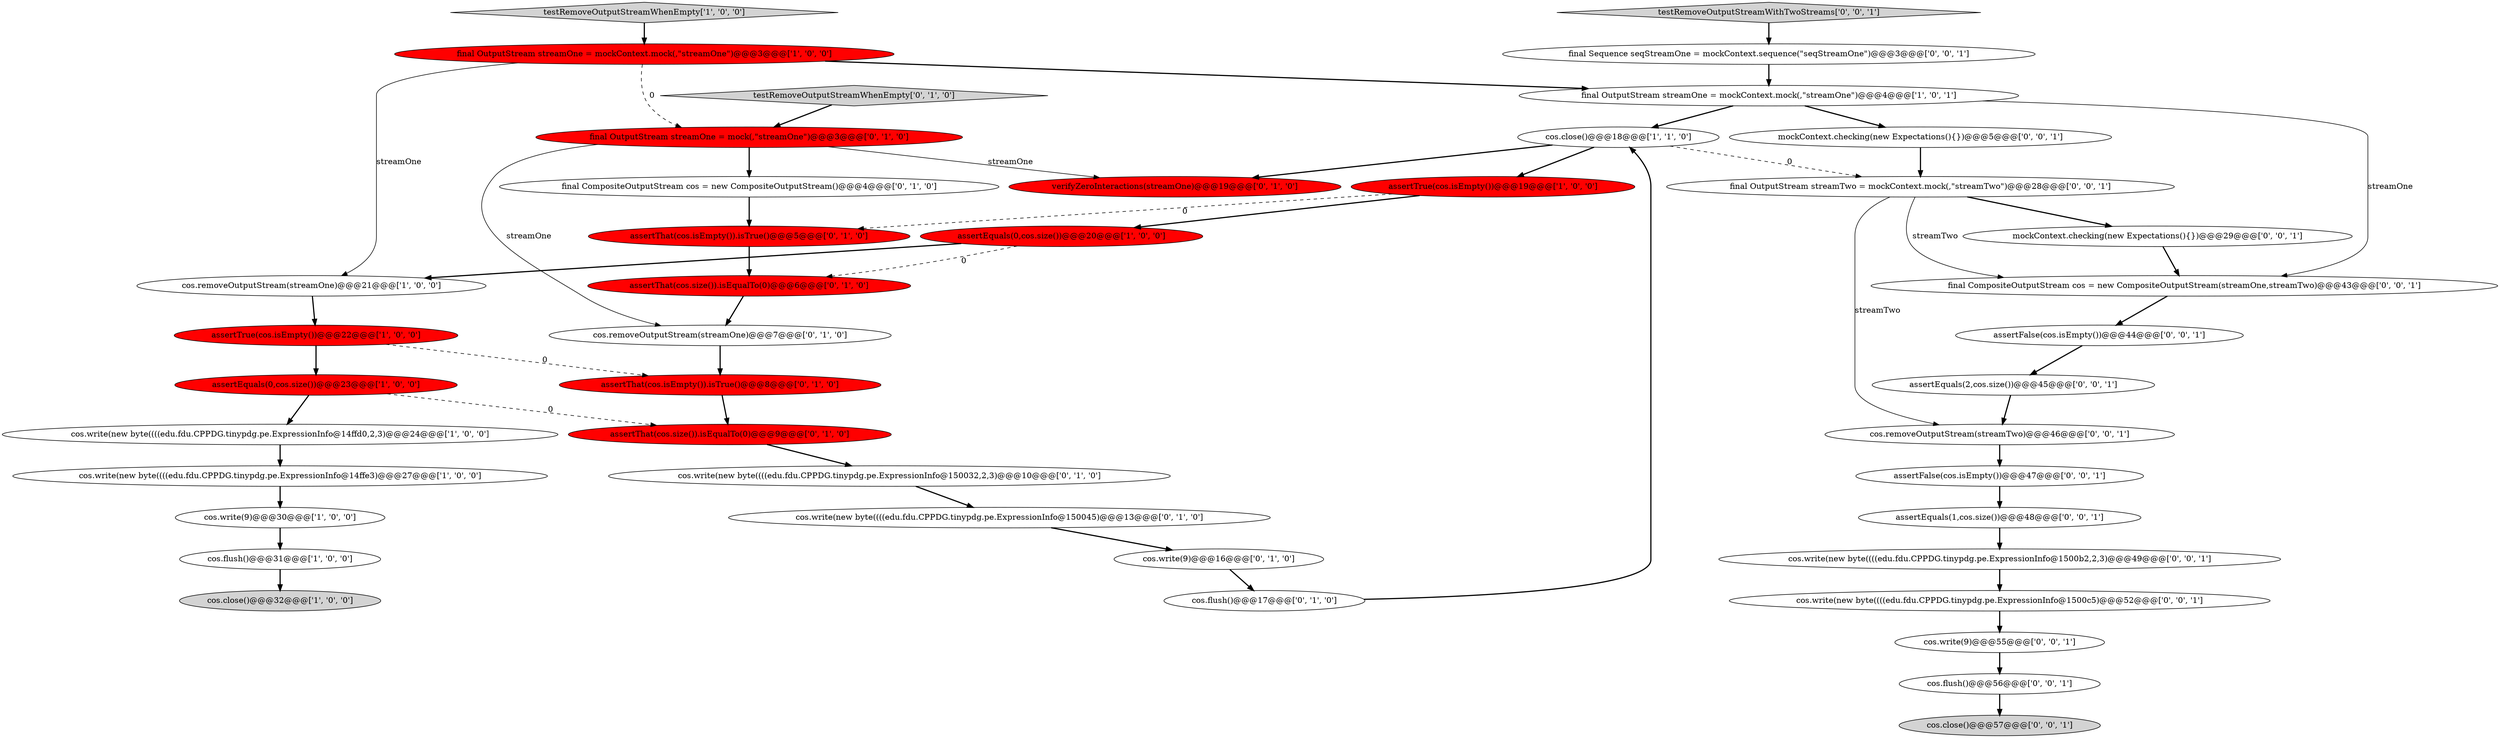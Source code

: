 digraph {
28 [style = filled, label = "cos.close()@@@57@@@['0', '0', '1']", fillcolor = lightgray, shape = ellipse image = "AAA0AAABBB3BBB"];
31 [style = filled, label = "cos.write(new byte((((edu.fdu.CPPDG.tinypdg.pe.ExpressionInfo@1500c5)@@@52@@@['0', '0', '1']", fillcolor = white, shape = ellipse image = "AAA0AAABBB3BBB"];
20 [style = filled, label = "cos.write(9)@@@16@@@['0', '1', '0']", fillcolor = white, shape = ellipse image = "AAA0AAABBB2BBB"];
17 [style = filled, label = "verifyZeroInteractions(streamOne)@@@19@@@['0', '1', '0']", fillcolor = red, shape = ellipse image = "AAA1AAABBB2BBB"];
21 [style = filled, label = "cos.flush()@@@17@@@['0', '1', '0']", fillcolor = white, shape = ellipse image = "AAA0AAABBB2BBB"];
12 [style = filled, label = "final OutputStream streamOne = mockContext.mock(,\"streamOne\")@@@3@@@['1', '0', '0']", fillcolor = red, shape = ellipse image = "AAA1AAABBB1BBB"];
35 [style = filled, label = "assertEquals(1,cos.size())@@@48@@@['0', '0', '1']", fillcolor = white, shape = ellipse image = "AAA0AAABBB3BBB"];
36 [style = filled, label = "mockContext.checking(new Expectations(){})@@@29@@@['0', '0', '1']", fillcolor = white, shape = ellipse image = "AAA0AAABBB3BBB"];
33 [style = filled, label = "testRemoveOutputStreamWithTwoStreams['0', '0', '1']", fillcolor = lightgray, shape = diamond image = "AAA0AAABBB3BBB"];
13 [style = filled, label = "cos.flush()@@@31@@@['1', '0', '0']", fillcolor = white, shape = ellipse image = "AAA0AAABBB1BBB"];
2 [style = filled, label = "assertEquals(0,cos.size())@@@23@@@['1', '0', '0']", fillcolor = red, shape = ellipse image = "AAA1AAABBB1BBB"];
7 [style = filled, label = "testRemoveOutputStreamWhenEmpty['1', '0', '0']", fillcolor = lightgray, shape = diamond image = "AAA0AAABBB1BBB"];
40 [style = filled, label = "final OutputStream streamTwo = mockContext.mock(,\"streamTwo\")@@@28@@@['0', '0', '1']", fillcolor = white, shape = ellipse image = "AAA0AAABBB3BBB"];
25 [style = filled, label = "cos.removeOutputStream(streamOne)@@@7@@@['0', '1', '0']", fillcolor = white, shape = ellipse image = "AAA0AAABBB2BBB"];
6 [style = filled, label = "final OutputStream streamOne = mockContext.mock(,\"streamOne\")@@@4@@@['1', '0', '1']", fillcolor = white, shape = ellipse image = "AAA0AAABBB1BBB"];
0 [style = filled, label = "cos.write(9)@@@30@@@['1', '0', '0']", fillcolor = white, shape = ellipse image = "AAA0AAABBB1BBB"];
10 [style = filled, label = "cos.close()@@@18@@@['1', '1', '0']", fillcolor = white, shape = ellipse image = "AAA0AAABBB1BBB"];
22 [style = filled, label = "final CompositeOutputStream cos = new CompositeOutputStream()@@@4@@@['0', '1', '0']", fillcolor = white, shape = ellipse image = "AAA0AAABBB2BBB"];
29 [style = filled, label = "assertEquals(2,cos.size())@@@45@@@['0', '0', '1']", fillcolor = white, shape = ellipse image = "AAA0AAABBB3BBB"];
23 [style = filled, label = "testRemoveOutputStreamWhenEmpty['0', '1', '0']", fillcolor = lightgray, shape = diamond image = "AAA0AAABBB2BBB"];
1 [style = filled, label = "assertTrue(cos.isEmpty())@@@19@@@['1', '0', '0']", fillcolor = red, shape = ellipse image = "AAA1AAABBB1BBB"];
5 [style = filled, label = "assertEquals(0,cos.size())@@@20@@@['1', '0', '0']", fillcolor = red, shape = ellipse image = "AAA1AAABBB1BBB"];
41 [style = filled, label = "assertFalse(cos.isEmpty())@@@47@@@['0', '0', '1']", fillcolor = white, shape = ellipse image = "AAA0AAABBB3BBB"];
3 [style = filled, label = "cos.write(new byte((((edu.fdu.CPPDG.tinypdg.pe.ExpressionInfo@14ffe3)@@@27@@@['1', '0', '0']", fillcolor = white, shape = ellipse image = "AAA0AAABBB1BBB"];
34 [style = filled, label = "cos.write(new byte((((edu.fdu.CPPDG.tinypdg.pe.ExpressionInfo@1500b2,2,3)@@@49@@@['0', '0', '1']", fillcolor = white, shape = ellipse image = "AAA0AAABBB3BBB"];
39 [style = filled, label = "mockContext.checking(new Expectations(){})@@@5@@@['0', '0', '1']", fillcolor = white, shape = ellipse image = "AAA0AAABBB3BBB"];
19 [style = filled, label = "assertThat(cos.size()).isEqualTo(0)@@@6@@@['0', '1', '0']", fillcolor = red, shape = ellipse image = "AAA1AAABBB2BBB"];
27 [style = filled, label = "final Sequence seqStreamOne = mockContext.sequence(\"seqStreamOne\")@@@3@@@['0', '0', '1']", fillcolor = white, shape = ellipse image = "AAA0AAABBB3BBB"];
8 [style = filled, label = "cos.removeOutputStream(streamOne)@@@21@@@['1', '0', '0']", fillcolor = white, shape = ellipse image = "AAA0AAABBB1BBB"];
16 [style = filled, label = "assertThat(cos.isEmpty()).isTrue()@@@5@@@['0', '1', '0']", fillcolor = red, shape = ellipse image = "AAA1AAABBB2BBB"];
26 [style = filled, label = "assertThat(cos.size()).isEqualTo(0)@@@9@@@['0', '1', '0']", fillcolor = red, shape = ellipse image = "AAA1AAABBB2BBB"];
30 [style = filled, label = "cos.removeOutputStream(streamTwo)@@@46@@@['0', '0', '1']", fillcolor = white, shape = ellipse image = "AAA0AAABBB3BBB"];
42 [style = filled, label = "final CompositeOutputStream cos = new CompositeOutputStream(streamOne,streamTwo)@@@43@@@['0', '0', '1']", fillcolor = white, shape = ellipse image = "AAA0AAABBB3BBB"];
32 [style = filled, label = "cos.write(9)@@@55@@@['0', '0', '1']", fillcolor = white, shape = ellipse image = "AAA0AAABBB3BBB"];
24 [style = filled, label = "final OutputStream streamOne = mock(,\"streamOne\")@@@3@@@['0', '1', '0']", fillcolor = red, shape = ellipse image = "AAA1AAABBB2BBB"];
9 [style = filled, label = "assertTrue(cos.isEmpty())@@@22@@@['1', '0', '0']", fillcolor = red, shape = ellipse image = "AAA1AAABBB1BBB"];
37 [style = filled, label = "assertFalse(cos.isEmpty())@@@44@@@['0', '0', '1']", fillcolor = white, shape = ellipse image = "AAA0AAABBB3BBB"];
11 [style = filled, label = "cos.write(new byte((((edu.fdu.CPPDG.tinypdg.pe.ExpressionInfo@14ffd0,2,3)@@@24@@@['1', '0', '0']", fillcolor = white, shape = ellipse image = "AAA0AAABBB1BBB"];
15 [style = filled, label = "cos.write(new byte((((edu.fdu.CPPDG.tinypdg.pe.ExpressionInfo@150032,2,3)@@@10@@@['0', '1', '0']", fillcolor = white, shape = ellipse image = "AAA0AAABBB2BBB"];
18 [style = filled, label = "assertThat(cos.isEmpty()).isTrue()@@@8@@@['0', '1', '0']", fillcolor = red, shape = ellipse image = "AAA1AAABBB2BBB"];
4 [style = filled, label = "cos.close()@@@32@@@['1', '0', '0']", fillcolor = lightgray, shape = ellipse image = "AAA0AAABBB1BBB"];
38 [style = filled, label = "cos.flush()@@@56@@@['0', '0', '1']", fillcolor = white, shape = ellipse image = "AAA0AAABBB3BBB"];
14 [style = filled, label = "cos.write(new byte((((edu.fdu.CPPDG.tinypdg.pe.ExpressionInfo@150045)@@@13@@@['0', '1', '0']", fillcolor = white, shape = ellipse image = "AAA0AAABBB2BBB"];
1->5 [style = bold, label=""];
5->8 [style = bold, label=""];
21->10 [style = bold, label=""];
42->37 [style = bold, label=""];
30->41 [style = bold, label=""];
12->8 [style = solid, label="streamOne"];
0->13 [style = bold, label=""];
15->14 [style = bold, label=""];
29->30 [style = bold, label=""];
9->2 [style = bold, label=""];
7->12 [style = bold, label=""];
22->16 [style = bold, label=""];
38->28 [style = bold, label=""];
24->17 [style = solid, label="streamOne"];
31->32 [style = bold, label=""];
9->18 [style = dashed, label="0"];
18->26 [style = bold, label=""];
25->18 [style = bold, label=""];
37->29 [style = bold, label=""];
34->31 [style = bold, label=""];
10->17 [style = bold, label=""];
16->19 [style = bold, label=""];
12->6 [style = bold, label=""];
24->22 [style = bold, label=""];
33->27 [style = bold, label=""];
27->6 [style = bold, label=""];
3->0 [style = bold, label=""];
19->25 [style = bold, label=""];
20->21 [style = bold, label=""];
32->38 [style = bold, label=""];
23->24 [style = bold, label=""];
10->40 [style = dashed, label="0"];
24->25 [style = solid, label="streamOne"];
40->42 [style = solid, label="streamTwo"];
11->3 [style = bold, label=""];
40->36 [style = bold, label=""];
6->42 [style = solid, label="streamOne"];
1->16 [style = dashed, label="0"];
39->40 [style = bold, label=""];
6->10 [style = bold, label=""];
12->24 [style = dashed, label="0"];
26->15 [style = bold, label=""];
8->9 [style = bold, label=""];
2->26 [style = dashed, label="0"];
35->34 [style = bold, label=""];
40->30 [style = solid, label="streamTwo"];
10->1 [style = bold, label=""];
5->19 [style = dashed, label="0"];
6->39 [style = bold, label=""];
2->11 [style = bold, label=""];
36->42 [style = bold, label=""];
14->20 [style = bold, label=""];
13->4 [style = bold, label=""];
41->35 [style = bold, label=""];
}
